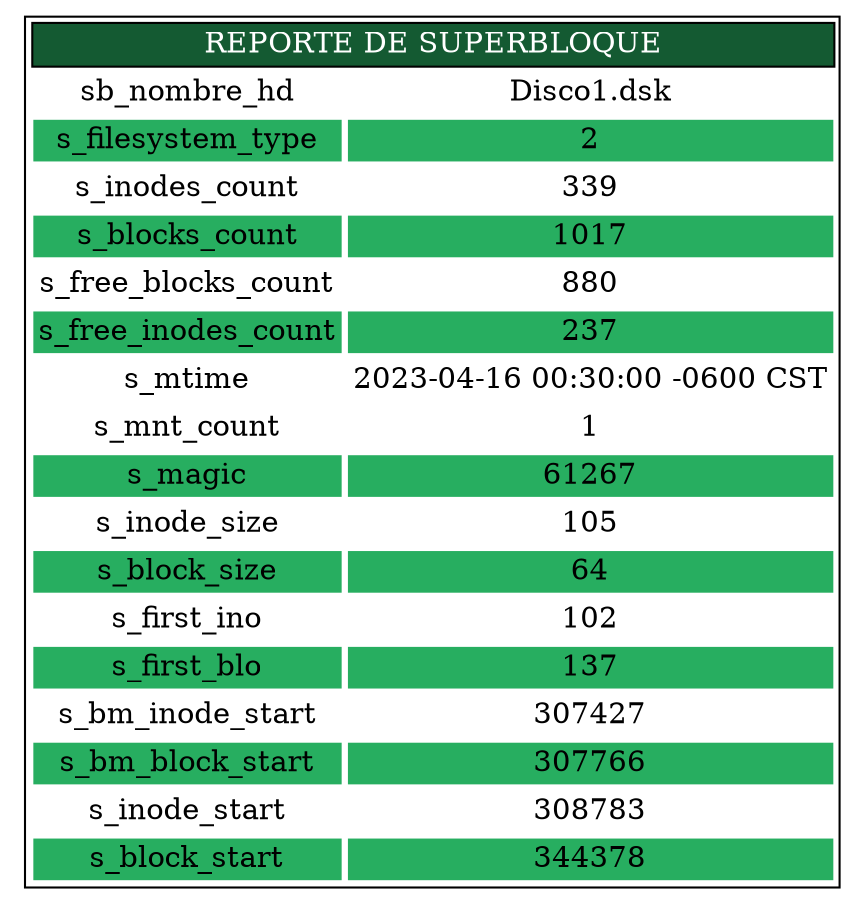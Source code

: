 digraph G {
node[shape=none]
start[label=<<table>
<tr><td colspan="2" bgcolor="#145a32"><font color="white">REPORTE DE SUPERBLOQUE</font></td></tr>
<tr><td color="white">sb_nombre_hd</td><td color="white">Disco1.dsk</td></tr>
<tr><td bgcolor="#27ae60" color="white">s_filesystem_type</td><td bgcolor="#27ae60" color="white">2</td></tr>
<tr><td color="white">s_inodes_count</td><td color="white">339</td></tr>
<tr><td bgcolor="#27ae60" color="white">s_blocks_count</td><td bgcolor="#27ae60" color="white">1017</td></tr>
<tr><td color="white">s_free_blocks_count</td><td color="white">880</td></tr>
<tr><td bgcolor="#27ae60" color="white">s_free_inodes_count</td><td bgcolor="#27ae60" color="white">237</td></tr>
<tr><td color="white">s_mtime</td><td color="white">2023-04-16 00:30:00 -0600 CST</td></tr>
<tr><td color="white">s_mnt_count</td><td color="white">1</td></tr>
<tr><td bgcolor="#27ae60" color="white">s_magic</td><td bgcolor="#27ae60" color="white">61267</td></tr>
<tr><td color="white">s_inode_size</td><td color="white">105</td></tr>
<tr><td bgcolor="#27ae60" color="white">s_block_size</td><td bgcolor="#27ae60" color="white">64</td></tr>
<tr><td color="white">s_first_ino</td><td color="white">102</td></tr>
<tr><td bgcolor="#27ae60" color="white">s_first_blo</td><td bgcolor="#27ae60" color="white">137</td></tr>
<tr><td color="white">s_bm_inode_start</td><td color="white">307427</td></tr>
<tr><td bgcolor="#27ae60" color="white">s_bm_block_start</td><td bgcolor="#27ae60" color="white">307766</td></tr>
<tr><td color="white">s_inode_start</td><td color="white">308783</td></tr>
<tr><td bgcolor="#27ae60" color="white">s_block_start</td><td bgcolor="#27ae60" color="white">344378</td></tr>
</table>>];
}